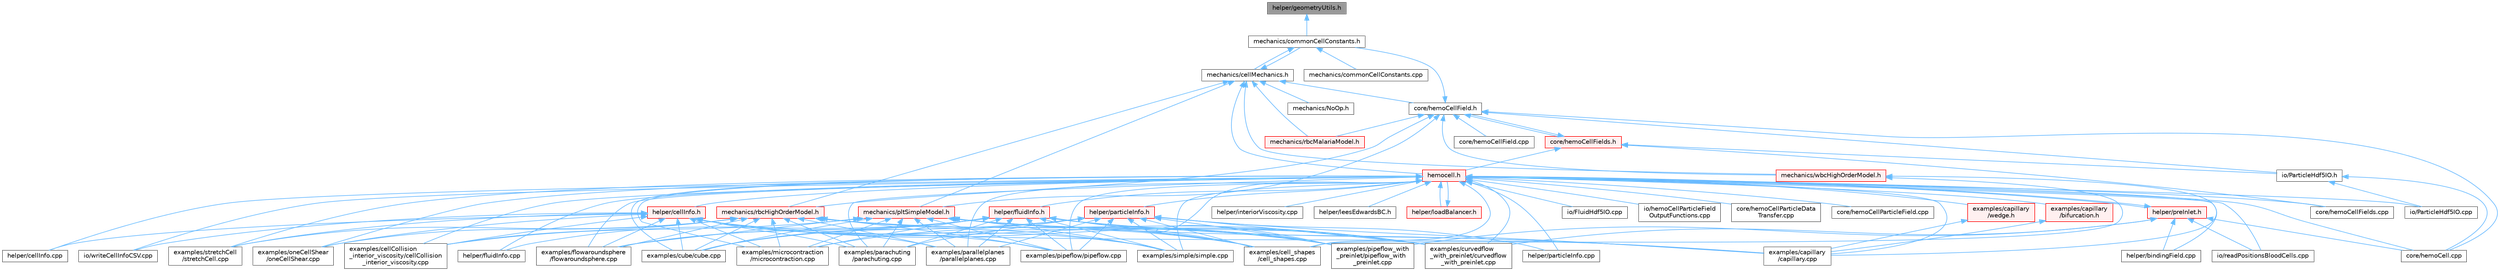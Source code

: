 digraph "helper/geometryUtils.h"
{
 // LATEX_PDF_SIZE
  bgcolor="transparent";
  edge [fontname=Helvetica,fontsize=10,labelfontname=Helvetica,labelfontsize=10];
  node [fontname=Helvetica,fontsize=10,shape=box,height=0.2,width=0.4];
  Node1 [id="Node000001",label="helper/geometryUtils.h",height=0.2,width=0.4,color="gray40", fillcolor="grey60", style="filled", fontcolor="black",tooltip=" "];
  Node1 -> Node2 [id="edge1_Node000001_Node000002",dir="back",color="steelblue1",style="solid",tooltip=" "];
  Node2 [id="Node000002",label="mechanics/commonCellConstants.h",height=0.2,width=0.4,color="grey40", fillcolor="white", style="filled",URL="$commonCellConstants_8h.html",tooltip=" "];
  Node2 -> Node3 [id="edge2_Node000002_Node000003",dir="back",color="steelblue1",style="solid",tooltip=" "];
  Node3 [id="Node000003",label="mechanics/cellMechanics.h",height=0.2,width=0.4,color="grey40", fillcolor="white", style="filled",URL="$cellMechanics_8h.html",tooltip=" "];
  Node3 -> Node4 [id="edge3_Node000003_Node000004",dir="back",color="steelblue1",style="solid",tooltip=" "];
  Node4 [id="Node000004",label="core/hemoCellField.h",height=0.2,width=0.4,color="grey40", fillcolor="white", style="filled",URL="$hemoCellField_8h.html",tooltip=" "];
  Node4 -> Node5 [id="edge4_Node000004_Node000005",dir="back",color="steelblue1",style="solid",tooltip=" "];
  Node5 [id="Node000005",label="core/hemoCell.cpp",height=0.2,width=0.4,color="grey40", fillcolor="white", style="filled",URL="$hemoCell_8cpp.html",tooltip=" "];
  Node4 -> Node6 [id="edge5_Node000004_Node000006",dir="back",color="steelblue1",style="solid",tooltip=" "];
  Node6 [id="Node000006",label="core/hemoCellField.cpp",height=0.2,width=0.4,color="grey40", fillcolor="white", style="filled",URL="$hemoCellField_8cpp.html",tooltip=" "];
  Node4 -> Node7 [id="edge6_Node000004_Node000007",dir="back",color="steelblue1",style="solid",tooltip=" "];
  Node7 [id="Node000007",label="core/hemoCellFields.h",height=0.2,width=0.4,color="red", fillcolor="#FFF0F0", style="filled",URL="$hemoCellFields_8h.html",tooltip=" "];
  Node7 -> Node4 [id="edge7_Node000007_Node000004",dir="back",color="steelblue1",style="solid",tooltip=" "];
  Node7 -> Node8 [id="edge8_Node000007_Node000008",dir="back",color="steelblue1",style="solid",tooltip=" "];
  Node8 [id="Node000008",label="core/hemoCellFields.cpp",height=0.2,width=0.4,color="grey40", fillcolor="white", style="filled",URL="$hemoCellFields_8cpp.html",tooltip=" "];
  Node7 -> Node27 [id="edge9_Node000007_Node000027",dir="back",color="steelblue1",style="solid",tooltip=" "];
  Node27 [id="Node000027",label="hemocell.h",height=0.2,width=0.4,color="red", fillcolor="#FFF0F0", style="filled",URL="$hemocell_8h.html",tooltip=" "];
  Node27 -> Node5 [id="edge10_Node000027_Node000005",dir="back",color="steelblue1",style="solid",tooltip=" "];
  Node27 -> Node8 [id="edge11_Node000027_Node000008",dir="back",color="steelblue1",style="solid",tooltip=" "];
  Node27 -> Node10 [id="edge12_Node000027_Node000010",dir="back",color="steelblue1",style="solid",tooltip=" "];
  Node10 [id="Node000010",label="core/hemoCellParticleData\lTransfer.cpp",height=0.2,width=0.4,color="grey40", fillcolor="white", style="filled",URL="$hemoCellParticleDataTransfer_8cpp.html",tooltip=" "];
  Node27 -> Node12 [id="edge13_Node000027_Node000012",dir="back",color="steelblue1",style="solid",tooltip=" "];
  Node12 [id="Node000012",label="core/hemoCellParticleField.cpp",height=0.2,width=0.4,color="grey40", fillcolor="white", style="filled",URL="$hemoCellParticleField_8cpp.html",tooltip=" "];
  Node27 -> Node28 [id="edge14_Node000027_Node000028",dir="back",color="steelblue1",style="solid",tooltip=" "];
  Node28 [id="Node000028",label="examples/capillary\l/bifurcation.h",height=0.2,width=0.4,color="red", fillcolor="#FFF0F0", style="filled",URL="$bifurcation_8h.html",tooltip=" "];
  Node28 -> Node30 [id="edge15_Node000028_Node000030",dir="back",color="steelblue1",style="solid",tooltip=" "];
  Node30 [id="Node000030",label="examples/capillary\l/capillary.cpp",height=0.2,width=0.4,color="grey40", fillcolor="white", style="filled",URL="$capillary_8cpp.html",tooltip=" "];
  Node27 -> Node30 [id="edge16_Node000027_Node000030",dir="back",color="steelblue1",style="solid",tooltip=" "];
  Node27 -> Node31 [id="edge17_Node000027_Node000031",dir="back",color="steelblue1",style="solid",tooltip=" "];
  Node31 [id="Node000031",label="examples/capillary\l/wedge.h",height=0.2,width=0.4,color="red", fillcolor="#FFF0F0", style="filled",URL="$wedge_8h.html",tooltip=" "];
  Node31 -> Node30 [id="edge18_Node000031_Node000030",dir="back",color="steelblue1",style="solid",tooltip=" "];
  Node27 -> Node33 [id="edge19_Node000027_Node000033",dir="back",color="steelblue1",style="solid",tooltip=" "];
  Node33 [id="Node000033",label="examples/cellCollision\l_interior_viscosity/cellCollision\l_interior_viscosity.cpp",height=0.2,width=0.4,color="grey40", fillcolor="white", style="filled",URL="$cellCollision__interior__viscosity_8cpp.html",tooltip=" "];
  Node27 -> Node34 [id="edge20_Node000027_Node000034",dir="back",color="steelblue1",style="solid",tooltip=" "];
  Node34 [id="Node000034",label="examples/cell_shapes\l/cell_shapes.cpp",height=0.2,width=0.4,color="grey40", fillcolor="white", style="filled",URL="$cell__shapes_8cpp.html",tooltip=" "];
  Node27 -> Node35 [id="edge21_Node000027_Node000035",dir="back",color="steelblue1",style="solid",tooltip=" "];
  Node35 [id="Node000035",label="examples/cube/cube.cpp",height=0.2,width=0.4,color="grey40", fillcolor="white", style="filled",URL="$examples_2cube_2cube_8cpp.html",tooltip=" "];
  Node27 -> Node36 [id="edge22_Node000027_Node000036",dir="back",color="steelblue1",style="solid",tooltip=" "];
  Node36 [id="Node000036",label="examples/curvedflow\l_with_preinlet/curvedflow\l_with_preinlet.cpp",height=0.2,width=0.4,color="grey40", fillcolor="white", style="filled",URL="$curvedflow__with__preinlet_8cpp.html",tooltip=" "];
  Node27 -> Node37 [id="edge23_Node000027_Node000037",dir="back",color="steelblue1",style="solid",tooltip=" "];
  Node37 [id="Node000037",label="examples/flowaroundsphere\l/flowaroundsphere.cpp",height=0.2,width=0.4,color="grey40", fillcolor="white", style="filled",URL="$flowaroundsphere_8cpp.html",tooltip=" "];
  Node27 -> Node38 [id="edge24_Node000027_Node000038",dir="back",color="steelblue1",style="solid",tooltip=" "];
  Node38 [id="Node000038",label="examples/microcontraction\l/microcontraction.cpp",height=0.2,width=0.4,color="grey40", fillcolor="white", style="filled",URL="$microcontraction_8cpp.html",tooltip=" "];
  Node27 -> Node39 [id="edge25_Node000027_Node000039",dir="back",color="steelblue1",style="solid",tooltip=" "];
  Node39 [id="Node000039",label="examples/oneCellShear\l/oneCellShear.cpp",height=0.2,width=0.4,color="grey40", fillcolor="white", style="filled",URL="$oneCellShear_8cpp.html",tooltip=" "];
  Node27 -> Node40 [id="edge26_Node000027_Node000040",dir="back",color="steelblue1",style="solid",tooltip=" "];
  Node40 [id="Node000040",label="examples/parachuting\l/parachuting.cpp",height=0.2,width=0.4,color="grey40", fillcolor="white", style="filled",URL="$parachuting_8cpp.html",tooltip=" "];
  Node27 -> Node41 [id="edge27_Node000027_Node000041",dir="back",color="steelblue1",style="solid",tooltip=" "];
  Node41 [id="Node000041",label="examples/parallelplanes\l/parallelplanes.cpp",height=0.2,width=0.4,color="grey40", fillcolor="white", style="filled",URL="$parallelplanes_8cpp.html",tooltip=" "];
  Node27 -> Node42 [id="edge28_Node000027_Node000042",dir="back",color="steelblue1",style="solid",tooltip=" "];
  Node42 [id="Node000042",label="examples/pipeflow/pipeflow.cpp",height=0.2,width=0.4,color="grey40", fillcolor="white", style="filled",URL="$pipeflow_8cpp.html",tooltip=" "];
  Node27 -> Node43 [id="edge29_Node000027_Node000043",dir="back",color="steelblue1",style="solid",tooltip=" "];
  Node43 [id="Node000043",label="examples/pipeflow_with\l_preinlet/pipeflow_with\l_preinlet.cpp",height=0.2,width=0.4,color="grey40", fillcolor="white", style="filled",URL="$pipeflow__with__preinlet_8cpp.html",tooltip=" "];
  Node27 -> Node44 [id="edge30_Node000027_Node000044",dir="back",color="steelblue1",style="solid",tooltip=" "];
  Node44 [id="Node000044",label="examples/simple/simple.cpp",height=0.2,width=0.4,color="grey40", fillcolor="white", style="filled",URL="$simple_8cpp.html",tooltip=" "];
  Node27 -> Node23 [id="edge31_Node000027_Node000023",dir="back",color="steelblue1",style="solid",tooltip=" "];
  Node23 [id="Node000023",label="examples/stretchCell\l/stretchCell.cpp",height=0.2,width=0.4,color="grey40", fillcolor="white", style="filled",URL="$stretchCell_8cpp.html",tooltip=" "];
  Node27 -> Node14 [id="edge32_Node000027_Node000014",dir="back",color="steelblue1",style="solid",tooltip=" "];
  Node14 [id="Node000014",label="helper/bindingField.cpp",height=0.2,width=0.4,color="grey40", fillcolor="white", style="filled",URL="$bindingField_8cpp.html",tooltip=" "];
  Node27 -> Node16 [id="edge33_Node000027_Node000016",dir="back",color="steelblue1",style="solid",tooltip=" "];
  Node16 [id="Node000016",label="helper/cellInfo.cpp",height=0.2,width=0.4,color="grey40", fillcolor="white", style="filled",URL="$cellInfo_8cpp.html",tooltip=" "];
  Node27 -> Node45 [id="edge34_Node000027_Node000045",dir="back",color="steelblue1",style="solid",tooltip=" "];
  Node45 [id="Node000045",label="helper/cellInfo.h",height=0.2,width=0.4,color="red", fillcolor="#FFF0F0", style="filled",URL="$cellInfo_8h.html",tooltip=" "];
  Node45 -> Node30 [id="edge35_Node000045_Node000030",dir="back",color="steelblue1",style="solid",tooltip=" "];
  Node45 -> Node33 [id="edge36_Node000045_Node000033",dir="back",color="steelblue1",style="solid",tooltip=" "];
  Node45 -> Node34 [id="edge37_Node000045_Node000034",dir="back",color="steelblue1",style="solid",tooltip=" "];
  Node45 -> Node35 [id="edge38_Node000045_Node000035",dir="back",color="steelblue1",style="solid",tooltip=" "];
  Node45 -> Node36 [id="edge39_Node000045_Node000036",dir="back",color="steelblue1",style="solid",tooltip=" "];
  Node45 -> Node37 [id="edge40_Node000045_Node000037",dir="back",color="steelblue1",style="solid",tooltip=" "];
  Node45 -> Node38 [id="edge41_Node000045_Node000038",dir="back",color="steelblue1",style="solid",tooltip=" "];
  Node45 -> Node39 [id="edge42_Node000045_Node000039",dir="back",color="steelblue1",style="solid",tooltip=" "];
  Node45 -> Node40 [id="edge43_Node000045_Node000040",dir="back",color="steelblue1",style="solid",tooltip=" "];
  Node45 -> Node41 [id="edge44_Node000045_Node000041",dir="back",color="steelblue1",style="solid",tooltip=" "];
  Node45 -> Node42 [id="edge45_Node000045_Node000042",dir="back",color="steelblue1",style="solid",tooltip=" "];
  Node45 -> Node43 [id="edge46_Node000045_Node000043",dir="back",color="steelblue1",style="solid",tooltip=" "];
  Node45 -> Node44 [id="edge47_Node000045_Node000044",dir="back",color="steelblue1",style="solid",tooltip=" "];
  Node45 -> Node23 [id="edge48_Node000045_Node000023",dir="back",color="steelblue1",style="solid",tooltip=" "];
  Node45 -> Node16 [id="edge49_Node000045_Node000016",dir="back",color="steelblue1",style="solid",tooltip=" "];
  Node45 -> Node46 [id="edge50_Node000045_Node000046",dir="back",color="steelblue1",style="solid",tooltip=" "];
  Node46 [id="Node000046",label="io/writeCellInfoCSV.cpp",height=0.2,width=0.4,color="grey40", fillcolor="white", style="filled",URL="$writeCellInfoCSV_8cpp.html",tooltip=" "];
  Node27 -> Node17 [id="edge51_Node000027_Node000017",dir="back",color="steelblue1",style="solid",tooltip=" "];
  Node17 [id="Node000017",label="helper/fluidInfo.cpp",height=0.2,width=0.4,color="grey40", fillcolor="white", style="filled",URL="$fluidInfo_8cpp.html",tooltip=" "];
  Node27 -> Node50 [id="edge52_Node000027_Node000050",dir="back",color="steelblue1",style="solid",tooltip=" "];
  Node50 [id="Node000050",label="helper/fluidInfo.h",height=0.2,width=0.4,color="red", fillcolor="#FFF0F0", style="filled",URL="$fluidInfo_8h.html",tooltip=" "];
  Node50 -> Node30 [id="edge53_Node000050_Node000030",dir="back",color="steelblue1",style="solid",tooltip=" "];
  Node50 -> Node34 [id="edge54_Node000050_Node000034",dir="back",color="steelblue1",style="solid",tooltip=" "];
  Node50 -> Node35 [id="edge55_Node000050_Node000035",dir="back",color="steelblue1",style="solid",tooltip=" "];
  Node50 -> Node36 [id="edge56_Node000050_Node000036",dir="back",color="steelblue1",style="solid",tooltip=" "];
  Node50 -> Node37 [id="edge57_Node000050_Node000037",dir="back",color="steelblue1",style="solid",tooltip=" "];
  Node50 -> Node38 [id="edge58_Node000050_Node000038",dir="back",color="steelblue1",style="solid",tooltip=" "];
  Node50 -> Node40 [id="edge59_Node000050_Node000040",dir="back",color="steelblue1",style="solid",tooltip=" "];
  Node50 -> Node41 [id="edge60_Node000050_Node000041",dir="back",color="steelblue1",style="solid",tooltip=" "];
  Node50 -> Node42 [id="edge61_Node000050_Node000042",dir="back",color="steelblue1",style="solid",tooltip=" "];
  Node50 -> Node43 [id="edge62_Node000050_Node000043",dir="back",color="steelblue1",style="solid",tooltip=" "];
  Node50 -> Node44 [id="edge63_Node000050_Node000044",dir="back",color="steelblue1",style="solid",tooltip=" "];
  Node50 -> Node17 [id="edge64_Node000050_Node000017",dir="back",color="steelblue1",style="solid",tooltip=" "];
  Node27 -> Node19 [id="edge65_Node000027_Node000019",dir="back",color="steelblue1",style="solid",tooltip=" "];
  Node19 [id="Node000019",label="helper/interiorViscosity.cpp",height=0.2,width=0.4,color="grey40", fillcolor="white", style="filled",URL="$interiorViscosity_8cpp.html",tooltip=" "];
  Node27 -> Node51 [id="edge66_Node000027_Node000051",dir="back",color="steelblue1",style="solid",tooltip=" "];
  Node51 [id="Node000051",label="helper/leesEdwardsBC.h",height=0.2,width=0.4,color="grey40", fillcolor="white", style="filled",URL="$leesEdwardsBC_8h.html",tooltip=" "];
  Node27 -> Node52 [id="edge67_Node000027_Node000052",dir="back",color="steelblue1",style="solid",tooltip=" "];
  Node52 [id="Node000052",label="helper/loadBalancer.h",height=0.2,width=0.4,color="red", fillcolor="#FFF0F0", style="filled",URL="$loadBalancer_8h.html",tooltip=" "];
  Node52 -> Node27 [id="edge68_Node000052_Node000027",dir="back",color="steelblue1",style="solid",tooltip=" "];
  Node27 -> Node20 [id="edge69_Node000027_Node000020",dir="back",color="steelblue1",style="solid",tooltip=" "];
  Node20 [id="Node000020",label="helper/particleInfo.cpp",height=0.2,width=0.4,color="grey40", fillcolor="white", style="filled",URL="$particleInfo_8cpp.html",tooltip=" "];
  Node27 -> Node54 [id="edge70_Node000027_Node000054",dir="back",color="steelblue1",style="solid",tooltip=" "];
  Node54 [id="Node000054",label="helper/particleInfo.h",height=0.2,width=0.4,color="red", fillcolor="#FFF0F0", style="filled",URL="$particleInfo_8h.html",tooltip=" "];
  Node54 -> Node30 [id="edge71_Node000054_Node000030",dir="back",color="steelblue1",style="solid",tooltip=" "];
  Node54 -> Node34 [id="edge72_Node000054_Node000034",dir="back",color="steelblue1",style="solid",tooltip=" "];
  Node54 -> Node35 [id="edge73_Node000054_Node000035",dir="back",color="steelblue1",style="solid",tooltip=" "];
  Node54 -> Node36 [id="edge74_Node000054_Node000036",dir="back",color="steelblue1",style="solid",tooltip=" "];
  Node54 -> Node37 [id="edge75_Node000054_Node000037",dir="back",color="steelblue1",style="solid",tooltip=" "];
  Node54 -> Node38 [id="edge76_Node000054_Node000038",dir="back",color="steelblue1",style="solid",tooltip=" "];
  Node54 -> Node40 [id="edge77_Node000054_Node000040",dir="back",color="steelblue1",style="solid",tooltip=" "];
  Node54 -> Node41 [id="edge78_Node000054_Node000041",dir="back",color="steelblue1",style="solid",tooltip=" "];
  Node54 -> Node42 [id="edge79_Node000054_Node000042",dir="back",color="steelblue1",style="solid",tooltip=" "];
  Node54 -> Node43 [id="edge80_Node000054_Node000043",dir="back",color="steelblue1",style="solid",tooltip=" "];
  Node54 -> Node44 [id="edge81_Node000054_Node000044",dir="back",color="steelblue1",style="solid",tooltip=" "];
  Node54 -> Node20 [id="edge82_Node000054_Node000020",dir="back",color="steelblue1",style="solid",tooltip=" "];
  Node27 -> Node55 [id="edge83_Node000027_Node000055",dir="back",color="steelblue1",style="solid",tooltip=" "];
  Node55 [id="Node000055",label="helper/preInlet.h",height=0.2,width=0.4,color="red", fillcolor="#FFF0F0", style="filled",URL="$preInlet_8h.html",tooltip=" "];
  Node55 -> Node5 [id="edge84_Node000055_Node000005",dir="back",color="steelblue1",style="solid",tooltip=" "];
  Node55 -> Node36 [id="edge85_Node000055_Node000036",dir="back",color="steelblue1",style="solid",tooltip=" "];
  Node55 -> Node43 [id="edge86_Node000055_Node000043",dir="back",color="steelblue1",style="solid",tooltip=" "];
  Node55 -> Node14 [id="edge87_Node000055_Node000014",dir="back",color="steelblue1",style="solid",tooltip=" "];
  Node55 -> Node27 [id="edge88_Node000055_Node000027",dir="back",color="steelblue1",style="solid",tooltip=" "];
  Node55 -> Node56 [id="edge89_Node000055_Node000056",dir="back",color="steelblue1",style="solid",tooltip=" "];
  Node56 [id="Node000056",label="io/readPositionsBloodCells.cpp",height=0.2,width=0.4,color="grey40", fillcolor="white", style="filled",URL="$readPositionsBloodCells_8cpp.html",tooltip=" "];
  Node27 -> Node57 [id="edge90_Node000027_Node000057",dir="back",color="steelblue1",style="solid",tooltip=" "];
  Node57 [id="Node000057",label="io/FluidHdf5IO.cpp",height=0.2,width=0.4,color="grey40", fillcolor="white", style="filled",URL="$FluidHdf5IO_8cpp.html",tooltip=" "];
  Node27 -> Node58 [id="edge91_Node000027_Node000058",dir="back",color="steelblue1",style="solid",tooltip=" "];
  Node58 [id="Node000058",label="io/ParticleHdf5IO.cpp",height=0.2,width=0.4,color="grey40", fillcolor="white", style="filled",URL="$ParticleHdf5IO_8cpp.html",tooltip=" "];
  Node27 -> Node21 [id="edge92_Node000027_Node000021",dir="back",color="steelblue1",style="solid",tooltip=" "];
  Node21 [id="Node000021",label="io/hemoCellParticleField\lOutputFunctions.cpp",height=0.2,width=0.4,color="grey40", fillcolor="white", style="filled",URL="$hemoCellParticleFieldOutputFunctions_8cpp.html",tooltip=" "];
  Node27 -> Node56 [id="edge93_Node000027_Node000056",dir="back",color="steelblue1",style="solid",tooltip=" "];
  Node27 -> Node46 [id="edge94_Node000027_Node000046",dir="back",color="steelblue1",style="solid",tooltip=" "];
  Node7 -> Node61 [id="edge95_Node000007_Node000061",dir="back",color="steelblue1",style="solid",tooltip=" "];
  Node61 [id="Node000061",label="io/ParticleHdf5IO.h",height=0.2,width=0.4,color="grey40", fillcolor="white", style="filled",URL="$ParticleHdf5IO_8h.html",tooltip=" "];
  Node61 -> Node5 [id="edge96_Node000061_Node000005",dir="back",color="steelblue1",style="solid",tooltip=" "];
  Node61 -> Node58 [id="edge97_Node000061_Node000058",dir="back",color="steelblue1",style="solid",tooltip=" "];
  Node4 -> Node61 [id="edge98_Node000004_Node000061",dir="back",color="steelblue1",style="solid",tooltip=" "];
  Node4 -> Node2 [id="edge99_Node000004_Node000002",dir="back",color="steelblue1",style="solid",tooltip=" "];
  Node4 -> Node63 [id="edge100_Node000004_Node000063",dir="back",color="steelblue1",style="solid",tooltip=" "];
  Node63 [id="Node000063",label="mechanics/pltSimpleModel.h",height=0.2,width=0.4,color="red", fillcolor="#FFF0F0", style="filled",URL="$pltSimpleModel_8h.html",tooltip=" "];
  Node63 -> Node30 [id="edge101_Node000063_Node000030",dir="back",color="steelblue1",style="solid",tooltip=" "];
  Node63 -> Node33 [id="edge102_Node000063_Node000033",dir="back",color="steelblue1",style="solid",tooltip=" "];
  Node63 -> Node34 [id="edge103_Node000063_Node000034",dir="back",color="steelblue1",style="solid",tooltip=" "];
  Node63 -> Node35 [id="edge104_Node000063_Node000035",dir="back",color="steelblue1",style="solid",tooltip=" "];
  Node63 -> Node36 [id="edge105_Node000063_Node000036",dir="back",color="steelblue1",style="solid",tooltip=" "];
  Node63 -> Node37 [id="edge106_Node000063_Node000037",dir="back",color="steelblue1",style="solid",tooltip=" "];
  Node63 -> Node38 [id="edge107_Node000063_Node000038",dir="back",color="steelblue1",style="solid",tooltip=" "];
  Node63 -> Node40 [id="edge108_Node000063_Node000040",dir="back",color="steelblue1",style="solid",tooltip=" "];
  Node63 -> Node41 [id="edge109_Node000063_Node000041",dir="back",color="steelblue1",style="solid",tooltip=" "];
  Node63 -> Node42 [id="edge110_Node000063_Node000042",dir="back",color="steelblue1",style="solid",tooltip=" "];
  Node63 -> Node43 [id="edge111_Node000063_Node000043",dir="back",color="steelblue1",style="solid",tooltip=" "];
  Node63 -> Node44 [id="edge112_Node000063_Node000044",dir="back",color="steelblue1",style="solid",tooltip=" "];
  Node4 -> Node64 [id="edge113_Node000004_Node000064",dir="back",color="steelblue1",style="solid",tooltip=" "];
  Node64 [id="Node000064",label="mechanics/rbcHighOrderModel.h",height=0.2,width=0.4,color="red", fillcolor="#FFF0F0", style="filled",URL="$rbcHighOrderModel_8h.html",tooltip=" "];
  Node64 -> Node33 [id="edge114_Node000064_Node000033",dir="back",color="steelblue1",style="solid",tooltip=" "];
  Node64 -> Node34 [id="edge115_Node000064_Node000034",dir="back",color="steelblue1",style="solid",tooltip=" "];
  Node64 -> Node35 [id="edge116_Node000064_Node000035",dir="back",color="steelblue1",style="solid",tooltip=" "];
  Node64 -> Node36 [id="edge117_Node000064_Node000036",dir="back",color="steelblue1",style="solid",tooltip=" "];
  Node64 -> Node37 [id="edge118_Node000064_Node000037",dir="back",color="steelblue1",style="solid",tooltip=" "];
  Node64 -> Node38 [id="edge119_Node000064_Node000038",dir="back",color="steelblue1",style="solid",tooltip=" "];
  Node64 -> Node39 [id="edge120_Node000064_Node000039",dir="back",color="steelblue1",style="solid",tooltip=" "];
  Node64 -> Node40 [id="edge121_Node000064_Node000040",dir="back",color="steelblue1",style="solid",tooltip=" "];
  Node64 -> Node41 [id="edge122_Node000064_Node000041",dir="back",color="steelblue1",style="solid",tooltip=" "];
  Node64 -> Node42 [id="edge123_Node000064_Node000042",dir="back",color="steelblue1",style="solid",tooltip=" "];
  Node64 -> Node43 [id="edge124_Node000064_Node000043",dir="back",color="steelblue1",style="solid",tooltip=" "];
  Node64 -> Node44 [id="edge125_Node000064_Node000044",dir="back",color="steelblue1",style="solid",tooltip=" "];
  Node64 -> Node23 [id="edge126_Node000064_Node000023",dir="back",color="steelblue1",style="solid",tooltip=" "];
  Node4 -> Node66 [id="edge127_Node000004_Node000066",dir="back",color="steelblue1",style="solid",tooltip=" "];
  Node66 [id="Node000066",label="mechanics/rbcMalariaModel.h",height=0.2,width=0.4,color="red", fillcolor="#FFF0F0", style="filled",URL="$rbcMalariaModel_8h.html",tooltip=" "];
  Node4 -> Node68 [id="edge128_Node000004_Node000068",dir="back",color="steelblue1",style="solid",tooltip=" "];
  Node68 [id="Node000068",label="mechanics/wbcHighOrderModel.h",height=0.2,width=0.4,color="red", fillcolor="#FFF0F0", style="filled",URL="$wbcHighOrderModel_8h.html",tooltip=" "];
  Node68 -> Node30 [id="edge129_Node000068_Node000030",dir="back",color="steelblue1",style="solid",tooltip=" "];
  Node68 -> Node34 [id="edge130_Node000068_Node000034",dir="back",color="steelblue1",style="solid",tooltip=" "];
  Node3 -> Node27 [id="edge131_Node000003_Node000027",dir="back",color="steelblue1",style="solid",tooltip=" "];
  Node3 -> Node70 [id="edge132_Node000003_Node000070",dir="back",color="steelblue1",style="solid",tooltip=" "];
  Node70 [id="Node000070",label="mechanics/NoOp.h",height=0.2,width=0.4,color="grey40", fillcolor="white", style="filled",URL="$NoOp_8h.html",tooltip=" "];
  Node3 -> Node2 [id="edge133_Node000003_Node000002",dir="back",color="steelblue1",style="solid",tooltip=" "];
  Node3 -> Node63 [id="edge134_Node000003_Node000063",dir="back",color="steelblue1",style="solid",tooltip=" "];
  Node3 -> Node64 [id="edge135_Node000003_Node000064",dir="back",color="steelblue1",style="solid",tooltip=" "];
  Node3 -> Node66 [id="edge136_Node000003_Node000066",dir="back",color="steelblue1",style="solid",tooltip=" "];
  Node3 -> Node68 [id="edge137_Node000003_Node000068",dir="back",color="steelblue1",style="solid",tooltip=" "];
  Node2 -> Node71 [id="edge138_Node000002_Node000071",dir="back",color="steelblue1",style="solid",tooltip=" "];
  Node71 [id="Node000071",label="mechanics/commonCellConstants.cpp",height=0.2,width=0.4,color="grey40", fillcolor="white", style="filled",URL="$commonCellConstants_8cpp.html",tooltip=" "];
}
